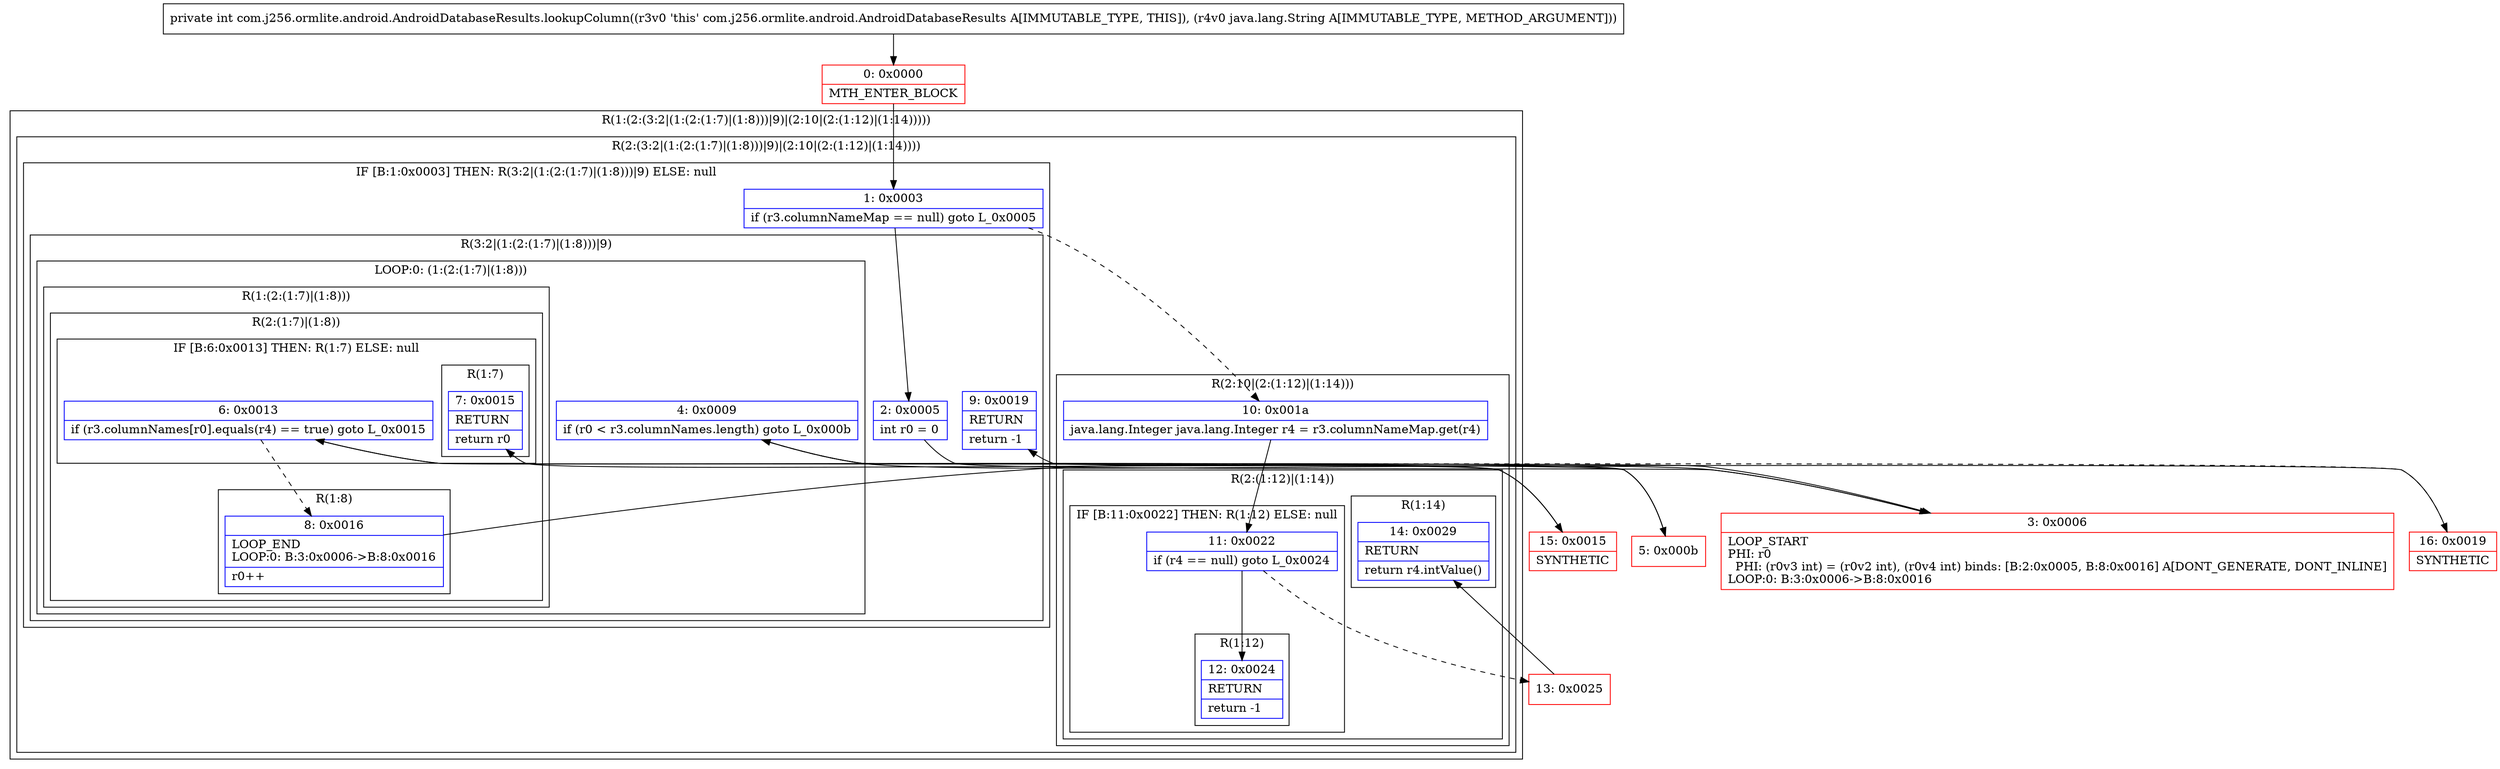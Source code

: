 digraph "CFG forcom.j256.ormlite.android.AndroidDatabaseResults.lookupColumn(Ljava\/lang\/String;)I" {
subgraph cluster_Region_1738879575 {
label = "R(1:(2:(3:2|(1:(2:(1:7)|(1:8)))|9)|(2:10|(2:(1:12)|(1:14)))))";
node [shape=record,color=blue];
subgraph cluster_Region_1029401165 {
label = "R(2:(3:2|(1:(2:(1:7)|(1:8)))|9)|(2:10|(2:(1:12)|(1:14))))";
node [shape=record,color=blue];
subgraph cluster_IfRegion_1557858103 {
label = "IF [B:1:0x0003] THEN: R(3:2|(1:(2:(1:7)|(1:8)))|9) ELSE: null";
node [shape=record,color=blue];
Node_1 [shape=record,label="{1\:\ 0x0003|if (r3.columnNameMap == null) goto L_0x0005\l}"];
subgraph cluster_Region_1991607674 {
label = "R(3:2|(1:(2:(1:7)|(1:8)))|9)";
node [shape=record,color=blue];
Node_2 [shape=record,label="{2\:\ 0x0005|int r0 = 0\l}"];
subgraph cluster_LoopRegion_221269124 {
label = "LOOP:0: (1:(2:(1:7)|(1:8)))";
node [shape=record,color=blue];
Node_4 [shape=record,label="{4\:\ 0x0009|if (r0 \< r3.columnNames.length) goto L_0x000b\l}"];
subgraph cluster_Region_1714866640 {
label = "R(1:(2:(1:7)|(1:8)))";
node [shape=record,color=blue];
subgraph cluster_Region_676296907 {
label = "R(2:(1:7)|(1:8))";
node [shape=record,color=blue];
subgraph cluster_IfRegion_1742605250 {
label = "IF [B:6:0x0013] THEN: R(1:7) ELSE: null";
node [shape=record,color=blue];
Node_6 [shape=record,label="{6\:\ 0x0013|if (r3.columnNames[r0].equals(r4) == true) goto L_0x0015\l}"];
subgraph cluster_Region_1033559062 {
label = "R(1:7)";
node [shape=record,color=blue];
Node_7 [shape=record,label="{7\:\ 0x0015|RETURN\l|return r0\l}"];
}
}
subgraph cluster_Region_145897297 {
label = "R(1:8)";
node [shape=record,color=blue];
Node_8 [shape=record,label="{8\:\ 0x0016|LOOP_END\lLOOP:0: B:3:0x0006\-\>B:8:0x0016\l|r0++\l}"];
}
}
}
}
Node_9 [shape=record,label="{9\:\ 0x0019|RETURN\l|return \-1\l}"];
}
}
subgraph cluster_Region_1794257297 {
label = "R(2:10|(2:(1:12)|(1:14)))";
node [shape=record,color=blue];
Node_10 [shape=record,label="{10\:\ 0x001a|java.lang.Integer java.lang.Integer r4 = r3.columnNameMap.get(r4)\l}"];
subgraph cluster_Region_1310750349 {
label = "R(2:(1:12)|(1:14))";
node [shape=record,color=blue];
subgraph cluster_IfRegion_2045746462 {
label = "IF [B:11:0x0022] THEN: R(1:12) ELSE: null";
node [shape=record,color=blue];
Node_11 [shape=record,label="{11\:\ 0x0022|if (r4 == null) goto L_0x0024\l}"];
subgraph cluster_Region_1246110401 {
label = "R(1:12)";
node [shape=record,color=blue];
Node_12 [shape=record,label="{12\:\ 0x0024|RETURN\l|return \-1\l}"];
}
}
subgraph cluster_Region_2092066363 {
label = "R(1:14)";
node [shape=record,color=blue];
Node_14 [shape=record,label="{14\:\ 0x0029|RETURN\l|return r4.intValue()\l}"];
}
}
}
}
}
Node_0 [shape=record,color=red,label="{0\:\ 0x0000|MTH_ENTER_BLOCK\l}"];
Node_3 [shape=record,color=red,label="{3\:\ 0x0006|LOOP_START\lPHI: r0 \l  PHI: (r0v3 int) = (r0v2 int), (r0v4 int) binds: [B:2:0x0005, B:8:0x0016] A[DONT_GENERATE, DONT_INLINE]\lLOOP:0: B:3:0x0006\-\>B:8:0x0016\l}"];
Node_5 [shape=record,color=red,label="{5\:\ 0x000b}"];
Node_13 [shape=record,color=red,label="{13\:\ 0x0025}"];
Node_15 [shape=record,color=red,label="{15\:\ 0x0015|SYNTHETIC\l}"];
Node_16 [shape=record,color=red,label="{16\:\ 0x0019|SYNTHETIC\l}"];
MethodNode[shape=record,label="{private int com.j256.ormlite.android.AndroidDatabaseResults.lookupColumn((r3v0 'this' com.j256.ormlite.android.AndroidDatabaseResults A[IMMUTABLE_TYPE, THIS]), (r4v0 java.lang.String A[IMMUTABLE_TYPE, METHOD_ARGUMENT])) }"];
MethodNode -> Node_0;
Node_1 -> Node_2;
Node_1 -> Node_10[style=dashed];
Node_2 -> Node_3;
Node_4 -> Node_5;
Node_4 -> Node_16[style=dashed];
Node_6 -> Node_8[style=dashed];
Node_6 -> Node_15;
Node_8 -> Node_3;
Node_10 -> Node_11;
Node_11 -> Node_12;
Node_11 -> Node_13[style=dashed];
Node_0 -> Node_1;
Node_3 -> Node_4;
Node_5 -> Node_6;
Node_13 -> Node_14;
Node_15 -> Node_7;
Node_16 -> Node_9;
}

